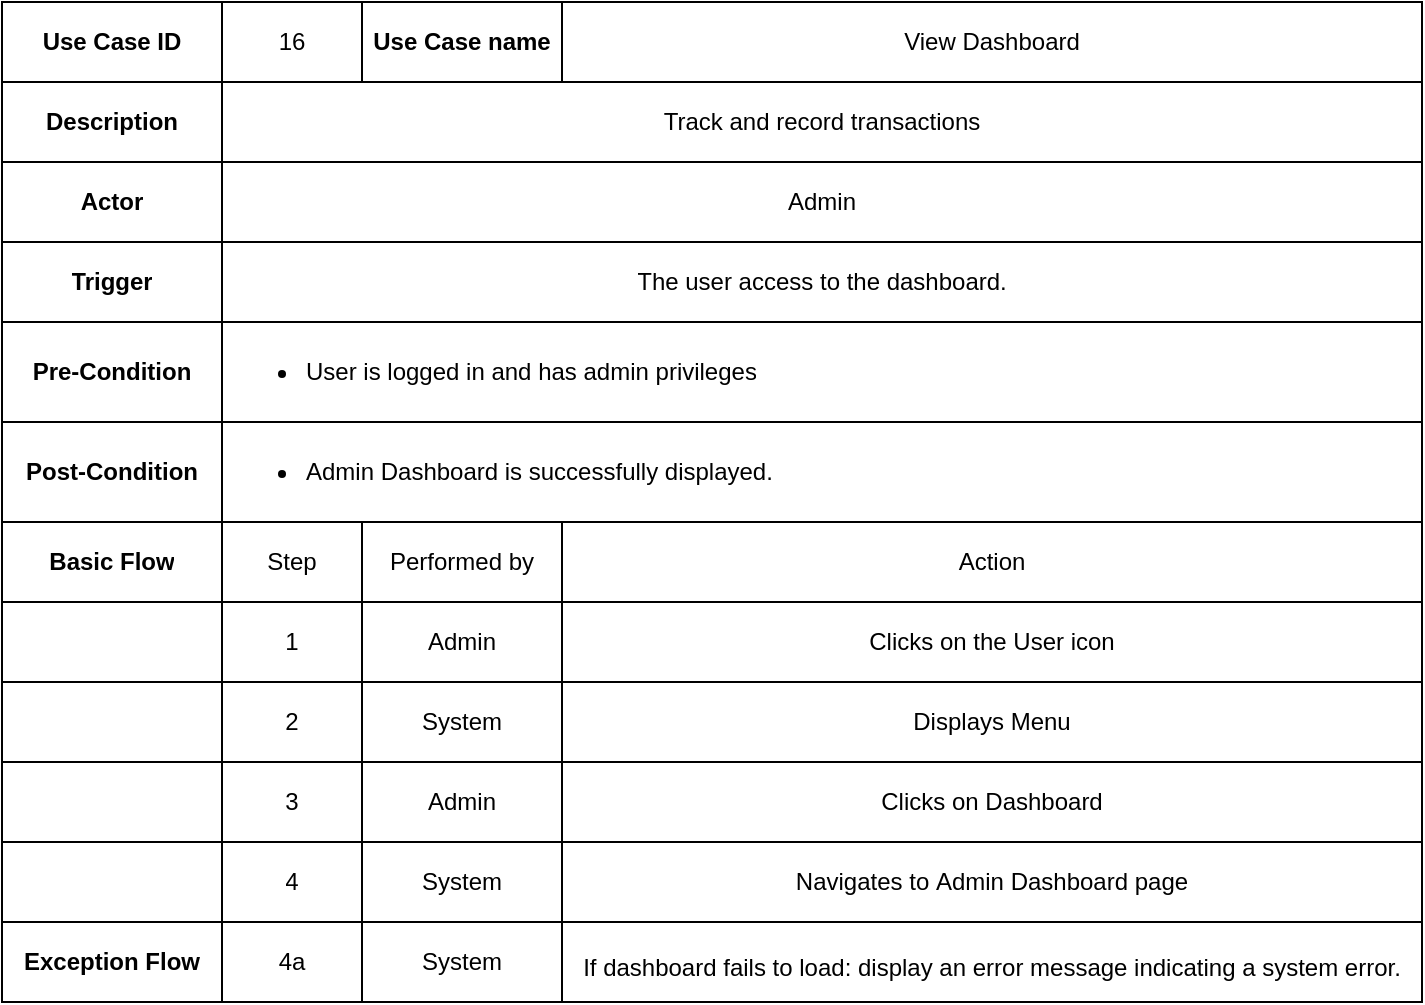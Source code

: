 <mxfile version="26.2.15">
  <diagram name="Page-1" id="wkvMPfwWF0B0VFoY-71S">
    <mxGraphModel dx="1348" dy="887" grid="1" gridSize="10" guides="1" tooltips="1" connect="1" arrows="1" fold="1" page="1" pageScale="1" pageWidth="850" pageHeight="1100" math="0" shadow="0">
      <root>
        <mxCell id="0" />
        <mxCell id="1" parent="0" />
        <mxCell id="bOydSgZBLQBoUM40e2X1-82" value="" style="shape=table;startSize=0;container=1;collapsible=0;childLayout=tableLayout;labelBackgroundColor=none;" parent="1" vertex="1">
          <mxGeometry x="700" y="30" width="710.0" height="500.0" as="geometry" />
        </mxCell>
        <mxCell id="bOydSgZBLQBoUM40e2X1-83" value="" style="shape=tableRow;horizontal=0;startSize=0;swimlaneHead=0;swimlaneBody=0;top=0;left=0;bottom=0;right=0;collapsible=0;dropTarget=0;fillColor=none;points=[[0,0.5],[1,0.5]];portConstraint=eastwest;labelBackgroundColor=none;" parent="bOydSgZBLQBoUM40e2X1-82" vertex="1">
          <mxGeometry width="710.0" height="40" as="geometry" />
        </mxCell>
        <mxCell id="bOydSgZBLQBoUM40e2X1-84" value="Use Case ID" style="shape=partialRectangle;html=1;whiteSpace=wrap;connectable=0;overflow=hidden;fillColor=none;top=0;left=0;bottom=0;right=0;pointerEvents=1;fontStyle=1;labelBackgroundColor=none;" parent="bOydSgZBLQBoUM40e2X1-83" vertex="1">
          <mxGeometry width="110" height="40" as="geometry">
            <mxRectangle width="110" height="40" as="alternateBounds" />
          </mxGeometry>
        </mxCell>
        <mxCell id="bOydSgZBLQBoUM40e2X1-85" value="16" style="shape=partialRectangle;html=1;whiteSpace=wrap;connectable=0;overflow=hidden;fillColor=none;top=0;left=0;bottom=0;right=0;pointerEvents=1;labelBackgroundColor=none;" parent="bOydSgZBLQBoUM40e2X1-83" vertex="1">
          <mxGeometry x="110" width="70" height="40" as="geometry">
            <mxRectangle width="70" height="40" as="alternateBounds" />
          </mxGeometry>
        </mxCell>
        <mxCell id="bOydSgZBLQBoUM40e2X1-86" value="Use Case name" style="shape=partialRectangle;html=1;whiteSpace=wrap;connectable=0;overflow=hidden;fillColor=none;top=0;left=0;bottom=0;right=0;pointerEvents=1;fontStyle=1;labelBackgroundColor=none;" parent="bOydSgZBLQBoUM40e2X1-83" vertex="1">
          <mxGeometry x="180" width="100" height="40" as="geometry">
            <mxRectangle width="100" height="40" as="alternateBounds" />
          </mxGeometry>
        </mxCell>
        <mxCell id="bOydSgZBLQBoUM40e2X1-87" value="View Dashboard" style="shape=partialRectangle;html=1;whiteSpace=wrap;connectable=0;overflow=hidden;fillColor=none;top=0;left=0;bottom=0;right=0;pointerEvents=1;labelBackgroundColor=none;" parent="bOydSgZBLQBoUM40e2X1-83" vertex="1">
          <mxGeometry x="280" width="430" height="40" as="geometry">
            <mxRectangle width="430" height="40" as="alternateBounds" />
          </mxGeometry>
        </mxCell>
        <mxCell id="bOydSgZBLQBoUM40e2X1-88" style="shape=tableRow;horizontal=0;startSize=0;swimlaneHead=0;swimlaneBody=0;top=0;left=0;bottom=0;right=0;collapsible=0;dropTarget=0;fillColor=none;points=[[0,0.5],[1,0.5]];portConstraint=eastwest;align=left;labelBackgroundColor=none;" parent="bOydSgZBLQBoUM40e2X1-82" vertex="1">
          <mxGeometry y="40" width="710.0" height="40" as="geometry" />
        </mxCell>
        <mxCell id="bOydSgZBLQBoUM40e2X1-89" value="Description" style="shape=partialRectangle;html=1;whiteSpace=wrap;connectable=0;overflow=hidden;fillColor=none;top=0;left=0;bottom=0;right=0;pointerEvents=1;fontStyle=1;labelBackgroundColor=none;" parent="bOydSgZBLQBoUM40e2X1-88" vertex="1">
          <mxGeometry width="110" height="40" as="geometry">
            <mxRectangle width="110" height="40" as="alternateBounds" />
          </mxGeometry>
        </mxCell>
        <mxCell id="bOydSgZBLQBoUM40e2X1-90" value="&lt;div align=&quot;center&quot;&gt;Track and record transactions&lt;/div&gt;" style="shape=partialRectangle;html=1;whiteSpace=wrap;connectable=0;overflow=hidden;fillColor=none;top=0;left=0;bottom=0;right=0;pointerEvents=1;rowspan=1;colspan=3;align=center;spacingLeft=0;spacing=2;spacingRight=0;spacingBottom=0;spacingTop=0;labelBackgroundColor=none;" parent="bOydSgZBLQBoUM40e2X1-88" vertex="1">
          <mxGeometry x="110" width="600" height="40" as="geometry">
            <mxRectangle width="70" height="40" as="alternateBounds" />
          </mxGeometry>
        </mxCell>
        <mxCell id="bOydSgZBLQBoUM40e2X1-91" style="shape=partialRectangle;html=1;whiteSpace=wrap;connectable=0;overflow=hidden;fillColor=none;top=0;left=0;bottom=0;right=0;pointerEvents=1;labelBackgroundColor=none;" parent="bOydSgZBLQBoUM40e2X1-88" vertex="1" visible="0">
          <mxGeometry x="180" width="100" height="40" as="geometry">
            <mxRectangle width="100" height="40" as="alternateBounds" />
          </mxGeometry>
        </mxCell>
        <mxCell id="bOydSgZBLQBoUM40e2X1-92" style="shape=partialRectangle;html=1;whiteSpace=wrap;connectable=0;overflow=hidden;fillColor=none;top=0;left=0;bottom=0;right=0;pointerEvents=1;labelBackgroundColor=none;" parent="bOydSgZBLQBoUM40e2X1-88" vertex="1" visible="0">
          <mxGeometry x="280" width="430" height="40" as="geometry">
            <mxRectangle width="430" height="40" as="alternateBounds" />
          </mxGeometry>
        </mxCell>
        <mxCell id="bOydSgZBLQBoUM40e2X1-93" value="" style="shape=tableRow;horizontal=0;startSize=0;swimlaneHead=0;swimlaneBody=0;top=0;left=0;bottom=0;right=0;collapsible=0;dropTarget=0;fillColor=none;points=[[0,0.5],[1,0.5]];portConstraint=eastwest;labelBackgroundColor=none;" parent="bOydSgZBLQBoUM40e2X1-82" vertex="1">
          <mxGeometry y="80" width="710.0" height="40" as="geometry" />
        </mxCell>
        <mxCell id="bOydSgZBLQBoUM40e2X1-94" value="Actor" style="shape=partialRectangle;html=1;whiteSpace=wrap;connectable=0;overflow=hidden;fillColor=none;top=0;left=0;bottom=0;right=0;pointerEvents=1;fontStyle=1;labelBackgroundColor=none;" parent="bOydSgZBLQBoUM40e2X1-93" vertex="1">
          <mxGeometry width="110" height="40" as="geometry">
            <mxRectangle width="110" height="40" as="alternateBounds" />
          </mxGeometry>
        </mxCell>
        <mxCell id="bOydSgZBLQBoUM40e2X1-95" value="&lt;div align=&quot;center&quot;&gt;Admin&lt;/div&gt;" style="shape=partialRectangle;html=1;whiteSpace=wrap;connectable=0;overflow=hidden;fillColor=none;top=0;left=0;bottom=0;right=0;pointerEvents=1;rowspan=1;colspan=3;align=center;spacingLeft=0;spacing=2;spacingRight=0;spacingBottom=0;spacingTop=0;labelBackgroundColor=none;" parent="bOydSgZBLQBoUM40e2X1-93" vertex="1">
          <mxGeometry x="110" width="600" height="40" as="geometry">
            <mxRectangle width="70" height="40" as="alternateBounds" />
          </mxGeometry>
        </mxCell>
        <mxCell id="bOydSgZBLQBoUM40e2X1-96" value="" style="shape=partialRectangle;html=1;whiteSpace=wrap;connectable=0;overflow=hidden;fillColor=none;top=0;left=0;bottom=0;right=0;pointerEvents=1;labelBackgroundColor=none;" parent="bOydSgZBLQBoUM40e2X1-93" vertex="1" visible="0">
          <mxGeometry x="180" width="100" height="40" as="geometry">
            <mxRectangle width="100" height="40" as="alternateBounds" />
          </mxGeometry>
        </mxCell>
        <mxCell id="bOydSgZBLQBoUM40e2X1-97" value="" style="shape=partialRectangle;html=1;whiteSpace=wrap;connectable=0;overflow=hidden;fillColor=none;top=0;left=0;bottom=0;right=0;pointerEvents=1;labelBackgroundColor=none;" parent="bOydSgZBLQBoUM40e2X1-93" vertex="1" visible="0">
          <mxGeometry x="280" width="430" height="40" as="geometry">
            <mxRectangle width="430" height="40" as="alternateBounds" />
          </mxGeometry>
        </mxCell>
        <mxCell id="bOydSgZBLQBoUM40e2X1-98" style="shape=tableRow;horizontal=0;startSize=0;swimlaneHead=0;swimlaneBody=0;top=0;left=0;bottom=0;right=0;collapsible=0;dropTarget=0;fillColor=none;points=[[0,0.5],[1,0.5]];portConstraint=eastwest;labelBackgroundColor=none;" parent="bOydSgZBLQBoUM40e2X1-82" vertex="1">
          <mxGeometry y="120" width="710.0" height="40" as="geometry" />
        </mxCell>
        <mxCell id="bOydSgZBLQBoUM40e2X1-99" value="Trigger" style="shape=partialRectangle;html=1;whiteSpace=wrap;connectable=0;overflow=hidden;fillColor=none;top=0;left=0;bottom=0;right=0;pointerEvents=1;fontStyle=1;labelBackgroundColor=none;" parent="bOydSgZBLQBoUM40e2X1-98" vertex="1">
          <mxGeometry width="110" height="40" as="geometry">
            <mxRectangle width="110" height="40" as="alternateBounds" />
          </mxGeometry>
        </mxCell>
        <mxCell id="bOydSgZBLQBoUM40e2X1-100" value="&lt;div align=&quot;center&quot;&gt;The user access to the dashboard.&lt;/div&gt;" style="shape=partialRectangle;html=1;whiteSpace=wrap;connectable=0;overflow=hidden;fillColor=none;top=0;left=0;bottom=0;right=0;pointerEvents=1;rowspan=1;colspan=3;align=center;spacingLeft=0;spacing=2;spacingRight=0;spacingBottom=0;spacingTop=0;labelBackgroundColor=none;" parent="bOydSgZBLQBoUM40e2X1-98" vertex="1">
          <mxGeometry x="110" width="600" height="40" as="geometry">
            <mxRectangle width="70" height="40" as="alternateBounds" />
          </mxGeometry>
        </mxCell>
        <mxCell id="bOydSgZBLQBoUM40e2X1-101" style="shape=partialRectangle;html=1;whiteSpace=wrap;connectable=0;overflow=hidden;fillColor=none;top=0;left=0;bottom=0;right=0;pointerEvents=1;labelBackgroundColor=none;" parent="bOydSgZBLQBoUM40e2X1-98" vertex="1" visible="0">
          <mxGeometry x="180" width="100" height="40" as="geometry">
            <mxRectangle width="100" height="40" as="alternateBounds" />
          </mxGeometry>
        </mxCell>
        <mxCell id="bOydSgZBLQBoUM40e2X1-102" style="shape=partialRectangle;html=1;whiteSpace=wrap;connectable=0;overflow=hidden;fillColor=none;top=0;left=0;bottom=0;right=0;pointerEvents=1;labelBackgroundColor=none;" parent="bOydSgZBLQBoUM40e2X1-98" vertex="1" visible="0">
          <mxGeometry x="280" width="430" height="40" as="geometry">
            <mxRectangle width="430" height="40" as="alternateBounds" />
          </mxGeometry>
        </mxCell>
        <mxCell id="bOydSgZBLQBoUM40e2X1-103" value="" style="shape=tableRow;horizontal=0;startSize=0;swimlaneHead=0;swimlaneBody=0;top=0;left=0;bottom=0;right=0;collapsible=0;dropTarget=0;fillColor=none;points=[[0,0.5],[1,0.5]];portConstraint=eastwest;labelBackgroundColor=none;" parent="bOydSgZBLQBoUM40e2X1-82" vertex="1">
          <mxGeometry y="160" width="710.0" height="50" as="geometry" />
        </mxCell>
        <mxCell id="bOydSgZBLQBoUM40e2X1-104" value="Pre-Condition" style="shape=partialRectangle;html=1;whiteSpace=wrap;connectable=0;overflow=hidden;fillColor=none;top=0;left=0;bottom=0;right=0;pointerEvents=1;fontStyle=1;labelBackgroundColor=none;" parent="bOydSgZBLQBoUM40e2X1-103" vertex="1">
          <mxGeometry width="110" height="50" as="geometry">
            <mxRectangle width="110" height="50" as="alternateBounds" />
          </mxGeometry>
        </mxCell>
        <mxCell id="bOydSgZBLQBoUM40e2X1-105" value="&lt;ul&gt;&lt;li&gt;User is logged in and has admin privileges&lt;/li&gt;&lt;/ul&gt;" style="shape=partialRectangle;html=1;whiteSpace=wrap;connectable=0;overflow=hidden;fillColor=none;top=0;left=0;bottom=0;right=0;pointerEvents=1;rowspan=1;colspan=3;align=left;spacingLeft=0;spacing=2;spacingRight=0;spacingBottom=0;spacingTop=0;labelBackgroundColor=none;" parent="bOydSgZBLQBoUM40e2X1-103" vertex="1">
          <mxGeometry x="110" width="600" height="50" as="geometry">
            <mxRectangle width="70" height="50" as="alternateBounds" />
          </mxGeometry>
        </mxCell>
        <mxCell id="bOydSgZBLQBoUM40e2X1-106" value="" style="shape=partialRectangle;html=1;whiteSpace=wrap;connectable=0;overflow=hidden;fillColor=none;top=0;left=0;bottom=0;right=0;pointerEvents=1;labelBackgroundColor=none;" parent="bOydSgZBLQBoUM40e2X1-103" vertex="1" visible="0">
          <mxGeometry x="180" width="100" height="50" as="geometry">
            <mxRectangle width="100" height="50" as="alternateBounds" />
          </mxGeometry>
        </mxCell>
        <mxCell id="bOydSgZBLQBoUM40e2X1-107" value="" style="shape=partialRectangle;html=1;whiteSpace=wrap;connectable=0;overflow=hidden;fillColor=none;top=0;left=0;bottom=0;right=0;pointerEvents=1;labelBackgroundColor=none;" parent="bOydSgZBLQBoUM40e2X1-103" vertex="1" visible="0">
          <mxGeometry x="280" width="430" height="50" as="geometry">
            <mxRectangle width="430" height="50" as="alternateBounds" />
          </mxGeometry>
        </mxCell>
        <mxCell id="bOydSgZBLQBoUM40e2X1-108" style="shape=tableRow;horizontal=0;startSize=0;swimlaneHead=0;swimlaneBody=0;top=0;left=0;bottom=0;right=0;collapsible=0;dropTarget=0;fillColor=none;points=[[0,0.5],[1,0.5]];portConstraint=eastwest;labelBackgroundColor=none;" parent="bOydSgZBLQBoUM40e2X1-82" vertex="1">
          <mxGeometry y="210" width="710.0" height="50" as="geometry" />
        </mxCell>
        <mxCell id="bOydSgZBLQBoUM40e2X1-109" value="&lt;div&gt;Post-Condition&lt;/div&gt;" style="shape=partialRectangle;html=1;whiteSpace=wrap;connectable=0;overflow=hidden;fillColor=none;top=0;left=0;bottom=0;right=0;pointerEvents=1;fontStyle=1;labelBackgroundColor=none;" parent="bOydSgZBLQBoUM40e2X1-108" vertex="1">
          <mxGeometry width="110" height="50" as="geometry">
            <mxRectangle width="110" height="50" as="alternateBounds" />
          </mxGeometry>
        </mxCell>
        <mxCell id="bOydSgZBLQBoUM40e2X1-110" value="&lt;div style=&quot;line-height: 160%;&quot;&gt;&lt;ul&gt;&lt;li&gt;Admin Dashboard is successfully displayed.&lt;/li&gt;&lt;/ul&gt;&lt;/div&gt;" style="shape=partialRectangle;html=1;whiteSpace=wrap;connectable=0;overflow=hidden;fillColor=none;top=0;left=0;bottom=0;right=0;pointerEvents=1;rowspan=1;colspan=3;align=left;spacingLeft=0;spacing=2;labelBackgroundColor=none;" parent="bOydSgZBLQBoUM40e2X1-108" vertex="1">
          <mxGeometry x="110" width="600" height="50" as="geometry">
            <mxRectangle width="70" height="50" as="alternateBounds" />
          </mxGeometry>
        </mxCell>
        <mxCell id="bOydSgZBLQBoUM40e2X1-111" style="shape=partialRectangle;html=1;whiteSpace=wrap;connectable=0;overflow=hidden;fillColor=none;top=0;left=0;bottom=0;right=0;pointerEvents=1;labelBackgroundColor=none;" parent="bOydSgZBLQBoUM40e2X1-108" vertex="1" visible="0">
          <mxGeometry x="180" width="100" height="50" as="geometry">
            <mxRectangle width="100" height="50" as="alternateBounds" />
          </mxGeometry>
        </mxCell>
        <mxCell id="bOydSgZBLQBoUM40e2X1-112" style="shape=partialRectangle;html=1;whiteSpace=wrap;connectable=0;overflow=hidden;fillColor=none;top=0;left=0;bottom=0;right=0;pointerEvents=1;labelBackgroundColor=none;" parent="bOydSgZBLQBoUM40e2X1-108" vertex="1" visible="0">
          <mxGeometry x="280" width="430" height="50" as="geometry">
            <mxRectangle width="430" height="50" as="alternateBounds" />
          </mxGeometry>
        </mxCell>
        <mxCell id="bOydSgZBLQBoUM40e2X1-113" value="" style="shape=tableRow;horizontal=0;startSize=0;swimlaneHead=0;swimlaneBody=0;top=0;left=0;bottom=0;right=0;collapsible=0;dropTarget=0;fillColor=none;points=[[0,0.5],[1,0.5]];portConstraint=eastwest;labelBackgroundColor=none;" parent="bOydSgZBLQBoUM40e2X1-82" vertex="1">
          <mxGeometry y="260" width="710.0" height="40" as="geometry" />
        </mxCell>
        <mxCell id="bOydSgZBLQBoUM40e2X1-114" value="Basic Flow" style="shape=partialRectangle;html=1;whiteSpace=wrap;connectable=0;overflow=hidden;fillColor=none;top=0;left=0;bottom=0;right=0;pointerEvents=1;fontStyle=1;labelBackgroundColor=none;" parent="bOydSgZBLQBoUM40e2X1-113" vertex="1">
          <mxGeometry width="110" height="40" as="geometry">
            <mxRectangle width="110" height="40" as="alternateBounds" />
          </mxGeometry>
        </mxCell>
        <mxCell id="bOydSgZBLQBoUM40e2X1-115" value="Step" style="shape=partialRectangle;html=1;whiteSpace=wrap;connectable=0;overflow=hidden;fillColor=none;top=0;left=0;bottom=0;right=0;pointerEvents=1;labelBackgroundColor=none;" parent="bOydSgZBLQBoUM40e2X1-113" vertex="1">
          <mxGeometry x="110" width="70" height="40" as="geometry">
            <mxRectangle width="70" height="40" as="alternateBounds" />
          </mxGeometry>
        </mxCell>
        <mxCell id="bOydSgZBLQBoUM40e2X1-116" value="Performed by" style="shape=partialRectangle;html=1;whiteSpace=wrap;connectable=0;overflow=hidden;fillColor=none;top=0;left=0;bottom=0;right=0;pointerEvents=1;labelBackgroundColor=none;" parent="bOydSgZBLQBoUM40e2X1-113" vertex="1">
          <mxGeometry x="180" width="100" height="40" as="geometry">
            <mxRectangle width="100" height="40" as="alternateBounds" />
          </mxGeometry>
        </mxCell>
        <mxCell id="bOydSgZBLQBoUM40e2X1-117" value="Action" style="shape=partialRectangle;html=1;whiteSpace=wrap;connectable=0;overflow=hidden;fillColor=none;top=0;left=0;bottom=0;right=0;pointerEvents=1;labelBackgroundColor=none;" parent="bOydSgZBLQBoUM40e2X1-113" vertex="1">
          <mxGeometry x="280" width="430" height="40" as="geometry">
            <mxRectangle width="430" height="40" as="alternateBounds" />
          </mxGeometry>
        </mxCell>
        <mxCell id="bOydSgZBLQBoUM40e2X1-249" style="shape=tableRow;horizontal=0;startSize=0;swimlaneHead=0;swimlaneBody=0;top=0;left=0;bottom=0;right=0;collapsible=0;dropTarget=0;fillColor=none;points=[[0,0.5],[1,0.5]];portConstraint=eastwest;labelBackgroundColor=none;" parent="bOydSgZBLQBoUM40e2X1-82" vertex="1">
          <mxGeometry y="300" width="710.0" height="40" as="geometry" />
        </mxCell>
        <mxCell id="bOydSgZBLQBoUM40e2X1-250" style="shape=partialRectangle;html=1;whiteSpace=wrap;connectable=0;overflow=hidden;fillColor=none;top=0;left=0;bottom=0;right=0;pointerEvents=1;labelBackgroundColor=none;" parent="bOydSgZBLQBoUM40e2X1-249" vertex="1">
          <mxGeometry width="110" height="40" as="geometry">
            <mxRectangle width="110" height="40" as="alternateBounds" />
          </mxGeometry>
        </mxCell>
        <mxCell id="bOydSgZBLQBoUM40e2X1-251" value="1" style="shape=partialRectangle;html=1;whiteSpace=wrap;connectable=0;overflow=hidden;fillColor=none;top=0;left=0;bottom=0;right=0;pointerEvents=1;labelBackgroundColor=none;" parent="bOydSgZBLQBoUM40e2X1-249" vertex="1">
          <mxGeometry x="110" width="70" height="40" as="geometry">
            <mxRectangle width="70" height="40" as="alternateBounds" />
          </mxGeometry>
        </mxCell>
        <mxCell id="bOydSgZBLQBoUM40e2X1-252" value="Admin" style="shape=partialRectangle;html=1;whiteSpace=wrap;connectable=0;overflow=hidden;fillColor=none;top=0;left=0;bottom=0;right=0;pointerEvents=1;labelBackgroundColor=none;" parent="bOydSgZBLQBoUM40e2X1-249" vertex="1">
          <mxGeometry x="180" width="100" height="40" as="geometry">
            <mxRectangle width="100" height="40" as="alternateBounds" />
          </mxGeometry>
        </mxCell>
        <mxCell id="bOydSgZBLQBoUM40e2X1-253" value="Clicks on the User icon" style="shape=partialRectangle;html=1;whiteSpace=wrap;connectable=0;overflow=hidden;fillColor=none;top=0;left=0;bottom=0;right=0;pointerEvents=1;labelBackgroundColor=none;" parent="bOydSgZBLQBoUM40e2X1-249" vertex="1">
          <mxGeometry x="280" width="430" height="40" as="geometry">
            <mxRectangle width="430" height="40" as="alternateBounds" />
          </mxGeometry>
        </mxCell>
        <mxCell id="mIGRJGkzbg9j5LU0yxkV-1" style="shape=tableRow;horizontal=0;startSize=0;swimlaneHead=0;swimlaneBody=0;top=0;left=0;bottom=0;right=0;collapsible=0;dropTarget=0;fillColor=none;points=[[0,0.5],[1,0.5]];portConstraint=eastwest;labelBackgroundColor=none;" vertex="1" parent="bOydSgZBLQBoUM40e2X1-82">
          <mxGeometry y="340" width="710.0" height="40" as="geometry" />
        </mxCell>
        <mxCell id="mIGRJGkzbg9j5LU0yxkV-2" style="shape=partialRectangle;html=1;whiteSpace=wrap;connectable=0;overflow=hidden;fillColor=none;top=0;left=0;bottom=0;right=0;pointerEvents=1;labelBackgroundColor=none;" vertex="1" parent="mIGRJGkzbg9j5LU0yxkV-1">
          <mxGeometry width="110" height="40" as="geometry">
            <mxRectangle width="110" height="40" as="alternateBounds" />
          </mxGeometry>
        </mxCell>
        <mxCell id="mIGRJGkzbg9j5LU0yxkV-3" value="2" style="shape=partialRectangle;html=1;whiteSpace=wrap;connectable=0;overflow=hidden;fillColor=none;top=0;left=0;bottom=0;right=0;pointerEvents=1;labelBackgroundColor=none;" vertex="1" parent="mIGRJGkzbg9j5LU0yxkV-1">
          <mxGeometry x="110" width="70" height="40" as="geometry">
            <mxRectangle width="70" height="40" as="alternateBounds" />
          </mxGeometry>
        </mxCell>
        <mxCell id="mIGRJGkzbg9j5LU0yxkV-4" value="System" style="shape=partialRectangle;html=1;whiteSpace=wrap;connectable=0;overflow=hidden;fillColor=none;top=0;left=0;bottom=0;right=0;pointerEvents=1;labelBackgroundColor=none;" vertex="1" parent="mIGRJGkzbg9j5LU0yxkV-1">
          <mxGeometry x="180" width="100" height="40" as="geometry">
            <mxRectangle width="100" height="40" as="alternateBounds" />
          </mxGeometry>
        </mxCell>
        <mxCell id="mIGRJGkzbg9j5LU0yxkV-5" value="Displays Menu" style="shape=partialRectangle;html=1;whiteSpace=wrap;connectable=0;overflow=hidden;fillColor=none;top=0;left=0;bottom=0;right=0;pointerEvents=1;labelBackgroundColor=none;" vertex="1" parent="mIGRJGkzbg9j5LU0yxkV-1">
          <mxGeometry x="280" width="430" height="40" as="geometry">
            <mxRectangle width="430" height="40" as="alternateBounds" />
          </mxGeometry>
        </mxCell>
        <mxCell id="bOydSgZBLQBoUM40e2X1-254" style="shape=tableRow;horizontal=0;startSize=0;swimlaneHead=0;swimlaneBody=0;top=0;left=0;bottom=0;right=0;collapsible=0;dropTarget=0;fillColor=none;points=[[0,0.5],[1,0.5]];portConstraint=eastwest;labelBackgroundColor=none;" parent="bOydSgZBLQBoUM40e2X1-82" vertex="1">
          <mxGeometry y="380" width="710.0" height="40" as="geometry" />
        </mxCell>
        <mxCell id="bOydSgZBLQBoUM40e2X1-255" style="shape=partialRectangle;html=1;whiteSpace=wrap;connectable=0;overflow=hidden;fillColor=none;top=0;left=0;bottom=0;right=0;pointerEvents=1;labelBackgroundColor=none;" parent="bOydSgZBLQBoUM40e2X1-254" vertex="1">
          <mxGeometry width="110" height="40" as="geometry">
            <mxRectangle width="110" height="40" as="alternateBounds" />
          </mxGeometry>
        </mxCell>
        <mxCell id="bOydSgZBLQBoUM40e2X1-256" value="3" style="shape=partialRectangle;html=1;whiteSpace=wrap;connectable=0;overflow=hidden;fillColor=none;top=0;left=0;bottom=0;right=0;pointerEvents=1;labelBackgroundColor=none;" parent="bOydSgZBLQBoUM40e2X1-254" vertex="1">
          <mxGeometry x="110" width="70" height="40" as="geometry">
            <mxRectangle width="70" height="40" as="alternateBounds" />
          </mxGeometry>
        </mxCell>
        <mxCell id="bOydSgZBLQBoUM40e2X1-257" value="Admin" style="shape=partialRectangle;html=1;whiteSpace=wrap;connectable=0;overflow=hidden;fillColor=none;top=0;left=0;bottom=0;right=0;pointerEvents=1;labelBackgroundColor=none;" parent="bOydSgZBLQBoUM40e2X1-254" vertex="1">
          <mxGeometry x="180" width="100" height="40" as="geometry">
            <mxRectangle width="100" height="40" as="alternateBounds" />
          </mxGeometry>
        </mxCell>
        <mxCell id="bOydSgZBLQBoUM40e2X1-258" value="Clicks on Dashboard" style="shape=partialRectangle;html=1;whiteSpace=wrap;connectable=0;overflow=hidden;fillColor=none;top=0;left=0;bottom=0;right=0;pointerEvents=1;labelBackgroundColor=none;" parent="bOydSgZBLQBoUM40e2X1-254" vertex="1">
          <mxGeometry x="280" width="430" height="40" as="geometry">
            <mxRectangle width="430" height="40" as="alternateBounds" />
          </mxGeometry>
        </mxCell>
        <mxCell id="bOydSgZBLQBoUM40e2X1-272" style="shape=tableRow;horizontal=0;startSize=0;swimlaneHead=0;swimlaneBody=0;top=0;left=0;bottom=0;right=0;collapsible=0;dropTarget=0;fillColor=none;points=[[0,0.5],[1,0.5]];portConstraint=eastwest;labelBackgroundColor=none;" parent="bOydSgZBLQBoUM40e2X1-82" vertex="1">
          <mxGeometry y="420" width="710.0" height="40" as="geometry" />
        </mxCell>
        <mxCell id="bOydSgZBLQBoUM40e2X1-273" style="shape=partialRectangle;html=1;whiteSpace=wrap;connectable=0;overflow=hidden;fillColor=none;top=0;left=0;bottom=0;right=0;pointerEvents=1;labelBackgroundColor=none;" parent="bOydSgZBLQBoUM40e2X1-272" vertex="1">
          <mxGeometry width="110" height="40" as="geometry">
            <mxRectangle width="110" height="40" as="alternateBounds" />
          </mxGeometry>
        </mxCell>
        <mxCell id="bOydSgZBLQBoUM40e2X1-274" value="4" style="shape=partialRectangle;html=1;whiteSpace=wrap;connectable=0;overflow=hidden;fillColor=none;top=0;left=0;bottom=0;right=0;pointerEvents=1;labelBackgroundColor=none;" parent="bOydSgZBLQBoUM40e2X1-272" vertex="1">
          <mxGeometry x="110" width="70" height="40" as="geometry">
            <mxRectangle width="70" height="40" as="alternateBounds" />
          </mxGeometry>
        </mxCell>
        <mxCell id="bOydSgZBLQBoUM40e2X1-275" value="System" style="shape=partialRectangle;html=1;whiteSpace=wrap;connectable=0;overflow=hidden;fillColor=none;top=0;left=0;bottom=0;right=0;pointerEvents=1;labelBackgroundColor=none;" parent="bOydSgZBLQBoUM40e2X1-272" vertex="1">
          <mxGeometry x="180" width="100" height="40" as="geometry">
            <mxRectangle width="100" height="40" as="alternateBounds" />
          </mxGeometry>
        </mxCell>
        <mxCell id="bOydSgZBLQBoUM40e2X1-276" value="Navigates to&amp;nbsp;&lt;span data-end=&quot;1239&quot; data-start=&quot;1215&quot;&gt;Admin Dashboard page&lt;/span&gt;" style="shape=partialRectangle;html=1;whiteSpace=wrap;connectable=0;overflow=hidden;fillColor=none;top=0;left=0;bottom=0;right=0;pointerEvents=1;labelBackgroundColor=none;" parent="bOydSgZBLQBoUM40e2X1-272" vertex="1">
          <mxGeometry x="280" width="430" height="40" as="geometry">
            <mxRectangle width="430" height="40" as="alternateBounds" />
          </mxGeometry>
        </mxCell>
        <mxCell id="bOydSgZBLQBoUM40e2X1-148" value="" style="shape=tableRow;horizontal=0;startSize=0;swimlaneHead=0;swimlaneBody=0;top=0;left=0;bottom=0;right=0;collapsible=0;dropTarget=0;fillColor=none;points=[[0,0.5],[1,0.5]];portConstraint=eastwest;labelBackgroundColor=none;" parent="bOydSgZBLQBoUM40e2X1-82" vertex="1">
          <mxGeometry y="460" width="710.0" height="40" as="geometry" />
        </mxCell>
        <mxCell id="bOydSgZBLQBoUM40e2X1-149" value="&lt;strong&gt;Exception Flow&lt;/strong&gt;" style="shape=partialRectangle;html=1;whiteSpace=wrap;connectable=0;overflow=hidden;fillColor=none;top=0;left=0;bottom=0;right=0;pointerEvents=1;labelBackgroundColor=none;" parent="bOydSgZBLQBoUM40e2X1-148" vertex="1">
          <mxGeometry width="110" height="40" as="geometry">
            <mxRectangle width="110" height="40" as="alternateBounds" />
          </mxGeometry>
        </mxCell>
        <mxCell id="bOydSgZBLQBoUM40e2X1-150" value="4a" style="shape=partialRectangle;html=1;whiteSpace=wrap;connectable=0;overflow=hidden;fillColor=none;top=0;left=0;bottom=0;right=0;pointerEvents=1;labelBackgroundColor=none;" parent="bOydSgZBLQBoUM40e2X1-148" vertex="1">
          <mxGeometry x="110" width="70" height="40" as="geometry">
            <mxRectangle width="70" height="40" as="alternateBounds" />
          </mxGeometry>
        </mxCell>
        <mxCell id="bOydSgZBLQBoUM40e2X1-151" value="System" style="shape=partialRectangle;html=1;whiteSpace=wrap;connectable=0;overflow=hidden;fillColor=none;top=0;left=0;bottom=0;right=0;pointerEvents=1;labelBackgroundColor=none;" parent="bOydSgZBLQBoUM40e2X1-148" vertex="1">
          <mxGeometry x="180" width="100" height="40" as="geometry">
            <mxRectangle width="100" height="40" as="alternateBounds" />
          </mxGeometry>
        </mxCell>
        <mxCell id="bOydSgZBLQBoUM40e2X1-152" value="&lt;table&gt;&lt;tbody&gt;&lt;tr&gt;&lt;td data-col-size=&quot;sm&quot; data-end=&quot;929&quot; data-start=&quot;914&quot;&gt;&lt;/td&gt;&lt;/tr&gt;&lt;/tbody&gt;&lt;/table&gt;&lt;table&gt;&lt;tbody&gt;&lt;tr&gt;&lt;td data-end=&quot;1012&quot; data-start=&quot;929&quot; data-col-size=&quot;md&quot;&gt;If dashboard fails to load: display an error message indicating a system error.&lt;/td&gt;&lt;/tr&gt;&lt;/tbody&gt;&lt;/table&gt;" style="shape=partialRectangle;html=1;whiteSpace=wrap;connectable=0;overflow=hidden;fillColor=none;top=0;left=0;bottom=0;right=0;pointerEvents=1;labelBackgroundColor=none;" parent="bOydSgZBLQBoUM40e2X1-148" vertex="1">
          <mxGeometry x="280" width="430" height="40" as="geometry">
            <mxRectangle width="430" height="40" as="alternateBounds" />
          </mxGeometry>
        </mxCell>
      </root>
    </mxGraphModel>
  </diagram>
</mxfile>
